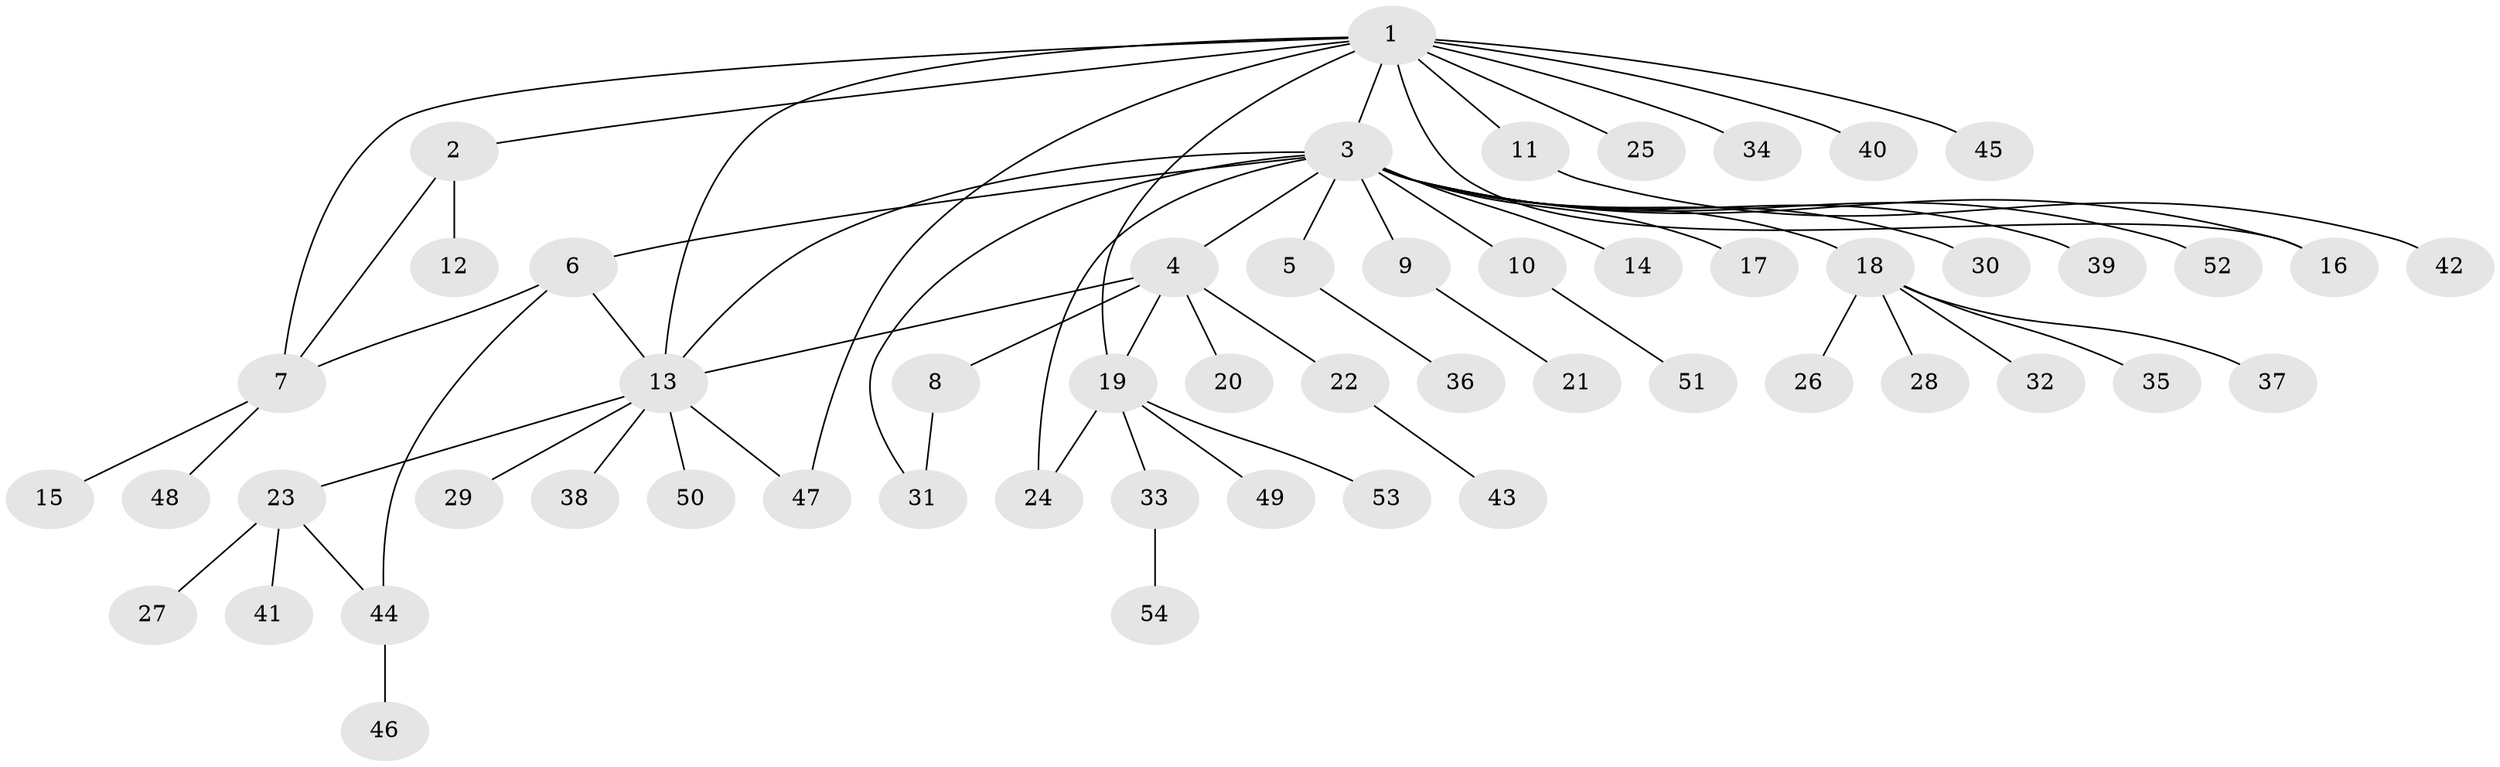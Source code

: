 // Generated by graph-tools (version 1.1) at 2025/49/03/09/25 03:49:49]
// undirected, 54 vertices, 64 edges
graph export_dot {
graph [start="1"]
  node [color=gray90,style=filled];
  1;
  2;
  3;
  4;
  5;
  6;
  7;
  8;
  9;
  10;
  11;
  12;
  13;
  14;
  15;
  16;
  17;
  18;
  19;
  20;
  21;
  22;
  23;
  24;
  25;
  26;
  27;
  28;
  29;
  30;
  31;
  32;
  33;
  34;
  35;
  36;
  37;
  38;
  39;
  40;
  41;
  42;
  43;
  44;
  45;
  46;
  47;
  48;
  49;
  50;
  51;
  52;
  53;
  54;
  1 -- 2;
  1 -- 3;
  1 -- 7;
  1 -- 11;
  1 -- 13;
  1 -- 16;
  1 -- 19;
  1 -- 25;
  1 -- 34;
  1 -- 40;
  1 -- 45;
  1 -- 47;
  2 -- 7;
  2 -- 12;
  3 -- 4;
  3 -- 5;
  3 -- 6;
  3 -- 9;
  3 -- 10;
  3 -- 13;
  3 -- 14;
  3 -- 16;
  3 -- 17;
  3 -- 18;
  3 -- 24;
  3 -- 30;
  3 -- 31;
  3 -- 39;
  3 -- 52;
  4 -- 8;
  4 -- 13;
  4 -- 19;
  4 -- 20;
  4 -- 22;
  5 -- 36;
  6 -- 7;
  6 -- 13;
  6 -- 44;
  7 -- 15;
  7 -- 48;
  8 -- 31;
  9 -- 21;
  10 -- 51;
  11 -- 42;
  13 -- 23;
  13 -- 29;
  13 -- 38;
  13 -- 47;
  13 -- 50;
  18 -- 26;
  18 -- 28;
  18 -- 32;
  18 -- 35;
  18 -- 37;
  19 -- 24;
  19 -- 33;
  19 -- 49;
  19 -- 53;
  22 -- 43;
  23 -- 27;
  23 -- 41;
  23 -- 44;
  33 -- 54;
  44 -- 46;
}
